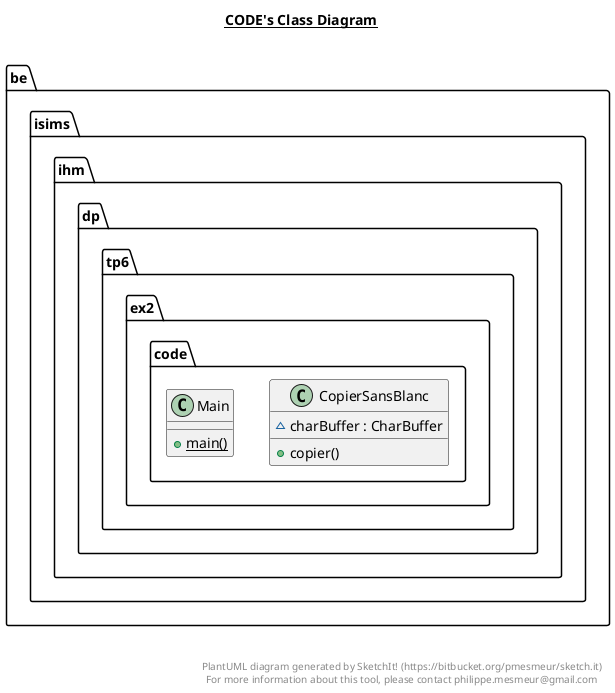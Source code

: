 @startuml

title __CODE's Class Diagram__\n

  namespace be.isims.ihm.dp.tp6.ex2.code {
    class be.isims.ihm.dp.tp6.ex2.code.CopierSansBlanc {
        ~ charBuffer : CharBuffer
        + copier()
    }
  }
  

  namespace be.isims.ihm.dp.tp6.ex2.code {
    class be.isims.ihm.dp.tp6.ex2.code.Main {
        {static} + main()
    }
  }
  



right footer


PlantUML diagram generated by SketchIt! (https://bitbucket.org/pmesmeur/sketch.it)
For more information about this tool, please contact philippe.mesmeur@gmail.com
endfooter

@enduml
